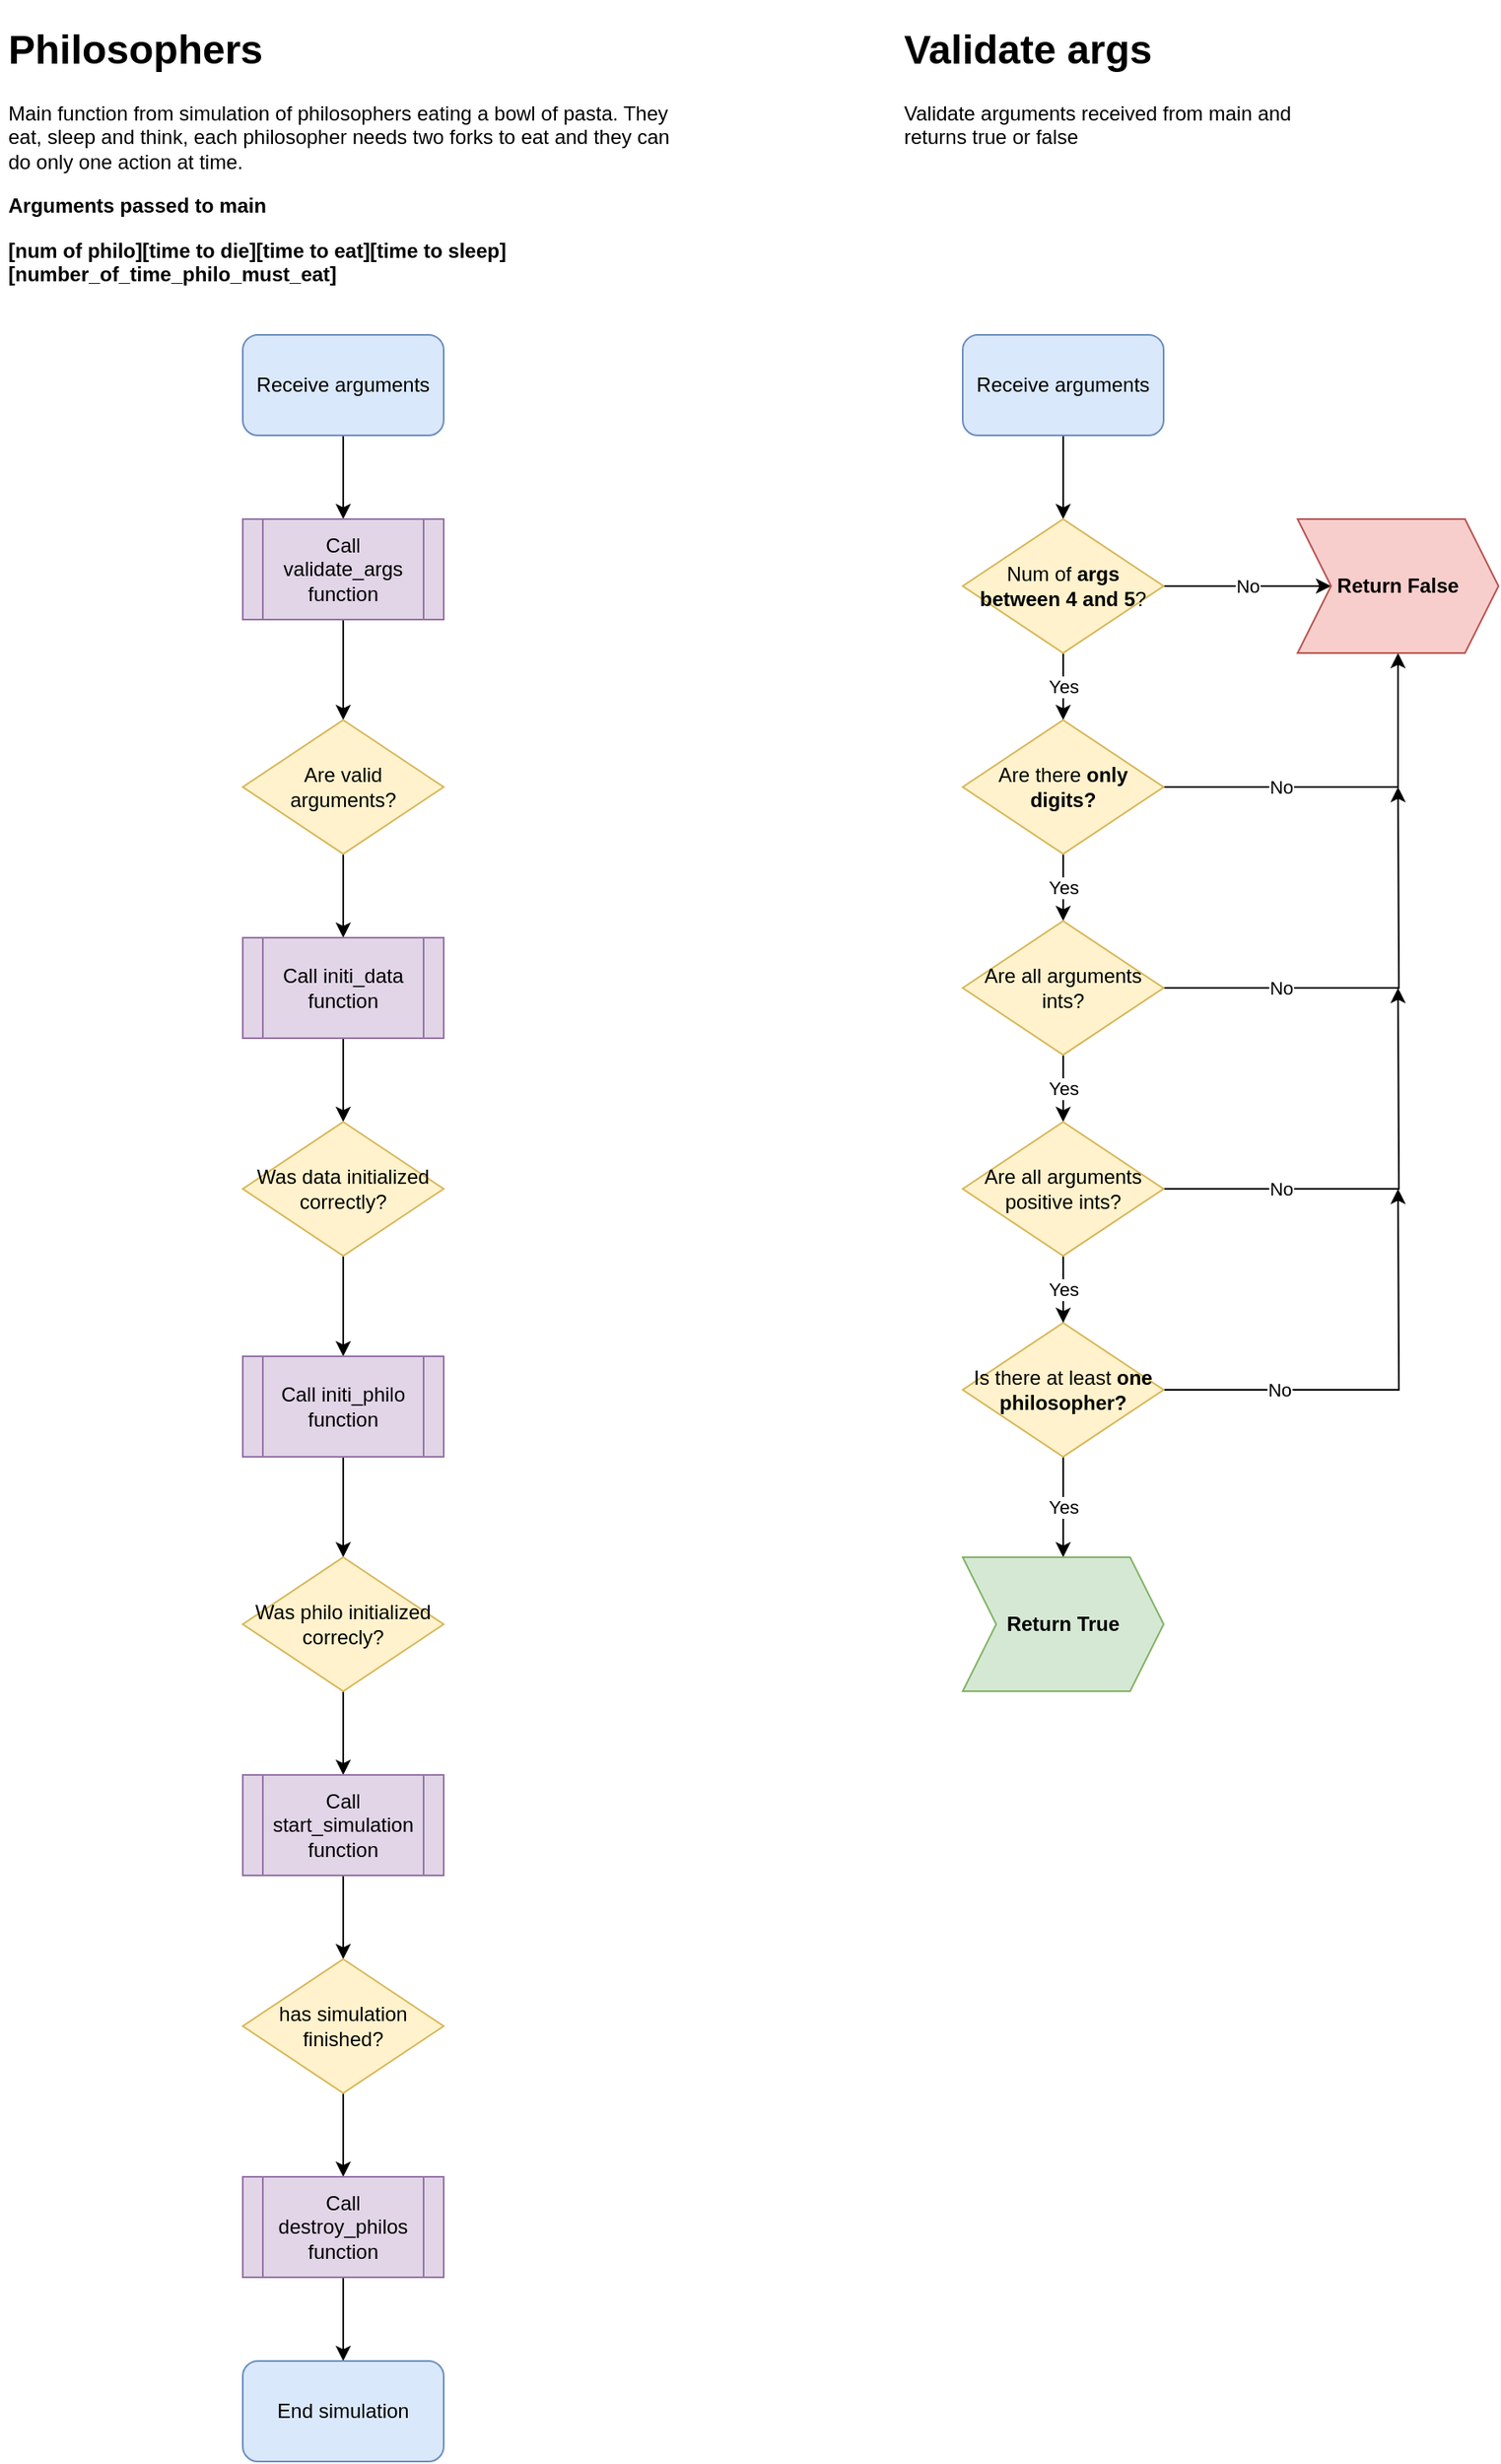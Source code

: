 <mxfile version="17.5.0" type="github">
  <diagram id="1qbDPX5Uhlmdf6nc6Lmm" name="Page-1">
    <mxGraphModel dx="1491" dy="876" grid="1" gridSize="10" guides="1" tooltips="1" connect="1" arrows="1" fold="1" page="1" pageScale="1" pageWidth="4681" pageHeight="3300" math="0" shadow="0">
      <root>
        <mxCell id="0" />
        <mxCell id="1" parent="0" />
        <mxCell id="qc8CGsAVviZXlWfKFUCm-14" value="" style="edgeStyle=orthogonalEdgeStyle;rounded=0;orthogonalLoop=1;jettySize=auto;html=1;" edge="1" parent="1" source="qc8CGsAVviZXlWfKFUCm-1" target="qc8CGsAVviZXlWfKFUCm-13">
          <mxGeometry relative="1" as="geometry" />
        </mxCell>
        <mxCell id="qc8CGsAVviZXlWfKFUCm-1" value="Receive arguments" style="rounded=1;whiteSpace=wrap;html=1;fillColor=#dae8fc;strokeColor=#6c8ebf;" vertex="1" parent="1">
          <mxGeometry x="250" y="230" width="120" height="60" as="geometry" />
        </mxCell>
        <mxCell id="qc8CGsAVviZXlWfKFUCm-16" value="" style="edgeStyle=orthogonalEdgeStyle;rounded=0;orthogonalLoop=1;jettySize=auto;html=1;" edge="1" parent="1" source="qc8CGsAVviZXlWfKFUCm-13" target="qc8CGsAVviZXlWfKFUCm-15">
          <mxGeometry relative="1" as="geometry" />
        </mxCell>
        <mxCell id="qc8CGsAVviZXlWfKFUCm-13" value="Call validate_args function" style="shape=process;whiteSpace=wrap;html=1;backgroundOutline=1;fillColor=#e1d5e7;strokeColor=#9673a6;rounded=0;" vertex="1" parent="1">
          <mxGeometry x="250" y="340" width="120" height="60" as="geometry" />
        </mxCell>
        <mxCell id="qc8CGsAVviZXlWfKFUCm-21" value="" style="edgeStyle=orthogonalEdgeStyle;rounded=0;orthogonalLoop=1;jettySize=auto;html=1;" edge="1" parent="1" source="qc8CGsAVviZXlWfKFUCm-15" target="qc8CGsAVviZXlWfKFUCm-20">
          <mxGeometry relative="1" as="geometry" />
        </mxCell>
        <mxCell id="qc8CGsAVviZXlWfKFUCm-15" value="Are valid &lt;br&gt;arguments?" style="rhombus;whiteSpace=wrap;html=1;fillColor=#fff2cc;strokeColor=#d6b656;rounded=0;" vertex="1" parent="1">
          <mxGeometry x="250" y="460" width="120" height="80" as="geometry" />
        </mxCell>
        <mxCell id="qc8CGsAVviZXlWfKFUCm-23" value="" style="edgeStyle=orthogonalEdgeStyle;rounded=0;orthogonalLoop=1;jettySize=auto;html=1;" edge="1" parent="1" source="qc8CGsAVviZXlWfKFUCm-20" target="qc8CGsAVviZXlWfKFUCm-22">
          <mxGeometry relative="1" as="geometry" />
        </mxCell>
        <mxCell id="qc8CGsAVviZXlWfKFUCm-20" value="Call initi_data function" style="shape=process;whiteSpace=wrap;html=1;backgroundOutline=1;fillColor=#e1d5e7;strokeColor=#9673a6;rounded=0;" vertex="1" parent="1">
          <mxGeometry x="250" y="590" width="120" height="60" as="geometry" />
        </mxCell>
        <mxCell id="qc8CGsAVviZXlWfKFUCm-25" value="" style="edgeStyle=orthogonalEdgeStyle;rounded=0;orthogonalLoop=1;jettySize=auto;html=1;" edge="1" parent="1" source="qc8CGsAVviZXlWfKFUCm-22" target="qc8CGsAVviZXlWfKFUCm-24">
          <mxGeometry relative="1" as="geometry" />
        </mxCell>
        <mxCell id="qc8CGsAVviZXlWfKFUCm-22" value="Was data initialized correctly?" style="rhombus;whiteSpace=wrap;html=1;fillColor=#fff2cc;strokeColor=#d6b656;rounded=0;" vertex="1" parent="1">
          <mxGeometry x="250" y="700" width="120" height="80" as="geometry" />
        </mxCell>
        <mxCell id="qc8CGsAVviZXlWfKFUCm-27" value="" style="edgeStyle=orthogonalEdgeStyle;rounded=0;orthogonalLoop=1;jettySize=auto;html=1;" edge="1" parent="1" source="qc8CGsAVviZXlWfKFUCm-24" target="qc8CGsAVviZXlWfKFUCm-26">
          <mxGeometry relative="1" as="geometry" />
        </mxCell>
        <mxCell id="qc8CGsAVviZXlWfKFUCm-24" value="Call initi_philo function" style="shape=process;whiteSpace=wrap;html=1;backgroundOutline=1;fillColor=#e1d5e7;strokeColor=#9673a6;rounded=0;" vertex="1" parent="1">
          <mxGeometry x="250" y="840" width="120" height="60" as="geometry" />
        </mxCell>
        <mxCell id="qc8CGsAVviZXlWfKFUCm-30" value="" style="edgeStyle=orthogonalEdgeStyle;rounded=0;orthogonalLoop=1;jettySize=auto;html=1;" edge="1" parent="1" source="qc8CGsAVviZXlWfKFUCm-26" target="qc8CGsAVviZXlWfKFUCm-29">
          <mxGeometry relative="1" as="geometry" />
        </mxCell>
        <mxCell id="qc8CGsAVviZXlWfKFUCm-26" value="Was philo initialized correcly?" style="rhombus;whiteSpace=wrap;html=1;fillColor=#fff2cc;strokeColor=#d6b656;rounded=0;" vertex="1" parent="1">
          <mxGeometry x="250" y="960" width="120" height="80" as="geometry" />
        </mxCell>
        <mxCell id="qc8CGsAVviZXlWfKFUCm-38" value="" style="edgeStyle=orthogonalEdgeStyle;rounded=0;orthogonalLoop=1;jettySize=auto;html=1;" edge="1" parent="1" source="qc8CGsAVviZXlWfKFUCm-29" target="qc8CGsAVviZXlWfKFUCm-37">
          <mxGeometry relative="1" as="geometry" />
        </mxCell>
        <mxCell id="qc8CGsAVviZXlWfKFUCm-29" value="Call start_simulation&lt;br&gt;function" style="shape=process;whiteSpace=wrap;html=1;backgroundOutline=1;fillColor=#e1d5e7;strokeColor=#9673a6;rounded=0;" vertex="1" parent="1">
          <mxGeometry x="250" y="1090" width="120" height="60" as="geometry" />
        </mxCell>
        <mxCell id="qc8CGsAVviZXlWfKFUCm-212" style="edgeStyle=orthogonalEdgeStyle;rounded=0;orthogonalLoop=1;jettySize=auto;html=1;" edge="1" parent="1" source="qc8CGsAVviZXlWfKFUCm-37" target="qc8CGsAVviZXlWfKFUCm-210">
          <mxGeometry relative="1" as="geometry" />
        </mxCell>
        <mxCell id="qc8CGsAVviZXlWfKFUCm-37" value="has simulation finished?" style="rhombus;whiteSpace=wrap;html=1;fillColor=#fff2cc;strokeColor=#d6b656;rounded=0;" vertex="1" parent="1">
          <mxGeometry x="250" y="1200" width="120" height="80" as="geometry" />
        </mxCell>
        <mxCell id="qc8CGsAVviZXlWfKFUCm-209" value="" style="edgeStyle=orthogonalEdgeStyle;rounded=0;orthogonalLoop=1;jettySize=auto;html=1;" edge="1" parent="1" source="qc8CGsAVviZXlWfKFUCm-210" target="qc8CGsAVviZXlWfKFUCm-211">
          <mxGeometry relative="1" as="geometry" />
        </mxCell>
        <mxCell id="qc8CGsAVviZXlWfKFUCm-210" value="Call destroy_philos function" style="shape=process;whiteSpace=wrap;html=1;backgroundOutline=1;fillColor=#e1d5e7;strokeColor=#9673a6;rounded=0;" vertex="1" parent="1">
          <mxGeometry x="250" y="1330" width="120" height="60" as="geometry" />
        </mxCell>
        <mxCell id="qc8CGsAVviZXlWfKFUCm-211" value="End simulation" style="rounded=1;whiteSpace=wrap;html=1;fillColor=#dae8fc;strokeColor=#6c8ebf;" vertex="1" parent="1">
          <mxGeometry x="250" y="1440" width="120" height="60" as="geometry" />
        </mxCell>
        <mxCell id="qc8CGsAVviZXlWfKFUCm-222" value="" style="edgeStyle=orthogonalEdgeStyle;rounded=0;orthogonalLoop=1;jettySize=auto;html=1;" edge="1" parent="1" source="qc8CGsAVviZXlWfKFUCm-213" target="qc8CGsAVviZXlWfKFUCm-221">
          <mxGeometry relative="1" as="geometry" />
        </mxCell>
        <mxCell id="qc8CGsAVviZXlWfKFUCm-213" value="Receive arguments" style="rounded=1;whiteSpace=wrap;html=1;fillColor=#dae8fc;strokeColor=#6c8ebf;" vertex="1" parent="1">
          <mxGeometry x="680" y="230" width="120" height="60" as="geometry" />
        </mxCell>
        <mxCell id="qc8CGsAVviZXlWfKFUCm-226" value="Yes" style="edgeStyle=orthogonalEdgeStyle;rounded=0;orthogonalLoop=1;jettySize=auto;html=1;" edge="1" parent="1" source="qc8CGsAVviZXlWfKFUCm-221" target="qc8CGsAVviZXlWfKFUCm-225">
          <mxGeometry relative="1" as="geometry" />
        </mxCell>
        <mxCell id="qc8CGsAVviZXlWfKFUCm-234" value="No" style="edgeStyle=orthogonalEdgeStyle;rounded=0;orthogonalLoop=1;jettySize=auto;html=1;" edge="1" parent="1" source="qc8CGsAVviZXlWfKFUCm-221" target="qc8CGsAVviZXlWfKFUCm-233">
          <mxGeometry relative="1" as="geometry" />
        </mxCell>
        <mxCell id="qc8CGsAVviZXlWfKFUCm-221" value="&lt;span&gt;Num of&amp;nbsp;&lt;/span&gt;&lt;b&gt;args between 4 and 5&lt;/b&gt;&lt;span&gt;?&lt;/span&gt;" style="rhombus;whiteSpace=wrap;html=1;rounded=0;fillColor=#fff2cc;strokeColor=#d6b656;" vertex="1" parent="1">
          <mxGeometry x="680" y="340" width="120" height="80" as="geometry" />
        </mxCell>
        <mxCell id="qc8CGsAVviZXlWfKFUCm-238" value="No" style="edgeStyle=orthogonalEdgeStyle;rounded=0;orthogonalLoop=1;jettySize=auto;html=1;" edge="1" parent="1" source="qc8CGsAVviZXlWfKFUCm-223">
          <mxGeometry x="-0.461" relative="1" as="geometry">
            <mxPoint x="940" y="740" as="targetPoint" />
            <mxPoint x="-1" as="offset" />
          </mxGeometry>
        </mxCell>
        <mxCell id="qc8CGsAVviZXlWfKFUCm-240" value="Yes" style="edgeStyle=orthogonalEdgeStyle;rounded=0;orthogonalLoop=1;jettySize=auto;html=1;" edge="1" parent="1" source="qc8CGsAVviZXlWfKFUCm-223" target="qc8CGsAVviZXlWfKFUCm-239">
          <mxGeometry relative="1" as="geometry" />
        </mxCell>
        <mxCell id="qc8CGsAVviZXlWfKFUCm-223" value="Is there at least &lt;b&gt;one philosopher?&lt;/b&gt;" style="rhombus;whiteSpace=wrap;html=1;rounded=0;labelBackgroundColor=none;labelBorderColor=none;fillColor=#fff2cc;strokeColor=#d6b656;" vertex="1" parent="1">
          <mxGeometry x="680" y="820" width="120" height="80" as="geometry" />
        </mxCell>
        <mxCell id="qc8CGsAVviZXlWfKFUCm-229" value="Yes" style="edgeStyle=orthogonalEdgeStyle;rounded=0;orthogonalLoop=1;jettySize=auto;html=1;" edge="1" parent="1" source="qc8CGsAVviZXlWfKFUCm-225" target="qc8CGsAVviZXlWfKFUCm-228">
          <mxGeometry relative="1" as="geometry" />
        </mxCell>
        <mxCell id="qc8CGsAVviZXlWfKFUCm-235" value="No" style="edgeStyle=orthogonalEdgeStyle;rounded=0;orthogonalLoop=1;jettySize=auto;html=1;entryX=0.5;entryY=1;entryDx=0;entryDy=0;" edge="1" parent="1" source="qc8CGsAVviZXlWfKFUCm-225" target="qc8CGsAVviZXlWfKFUCm-233">
          <mxGeometry x="-0.363" relative="1" as="geometry">
            <mxPoint as="offset" />
          </mxGeometry>
        </mxCell>
        <mxCell id="qc8CGsAVviZXlWfKFUCm-225" value="Are there &lt;b&gt;only digits?&lt;/b&gt;" style="rhombus;whiteSpace=wrap;html=1;fillColor=#fff2cc;strokeColor=#d6b656;rounded=0;" vertex="1" parent="1">
          <mxGeometry x="680" y="460" width="120" height="80" as="geometry" />
        </mxCell>
        <mxCell id="qc8CGsAVviZXlWfKFUCm-231" value="Yes" style="edgeStyle=orthogonalEdgeStyle;rounded=0;orthogonalLoop=1;jettySize=auto;html=1;" edge="1" parent="1" source="qc8CGsAVviZXlWfKFUCm-228" target="qc8CGsAVviZXlWfKFUCm-230">
          <mxGeometry relative="1" as="geometry" />
        </mxCell>
        <mxCell id="qc8CGsAVviZXlWfKFUCm-236" value="No" style="edgeStyle=orthogonalEdgeStyle;rounded=0;orthogonalLoop=1;jettySize=auto;html=1;" edge="1" parent="1" source="qc8CGsAVviZXlWfKFUCm-228">
          <mxGeometry x="-0.461" relative="1" as="geometry">
            <mxPoint x="940" y="500" as="targetPoint" />
            <mxPoint as="offset" />
          </mxGeometry>
        </mxCell>
        <mxCell id="qc8CGsAVviZXlWfKFUCm-228" value="Are all arguments ints?" style="rhombus;whiteSpace=wrap;html=1;fillColor=#fff2cc;strokeColor=#d6b656;rounded=0;" vertex="1" parent="1">
          <mxGeometry x="680" y="580" width="120" height="80" as="geometry" />
        </mxCell>
        <mxCell id="qc8CGsAVviZXlWfKFUCm-232" value="Yes" style="edgeStyle=orthogonalEdgeStyle;rounded=0;orthogonalLoop=1;jettySize=auto;html=1;" edge="1" parent="1" source="qc8CGsAVviZXlWfKFUCm-230" target="qc8CGsAVviZXlWfKFUCm-223">
          <mxGeometry relative="1" as="geometry" />
        </mxCell>
        <mxCell id="qc8CGsAVviZXlWfKFUCm-237" value="No" style="edgeStyle=orthogonalEdgeStyle;rounded=0;orthogonalLoop=1;jettySize=auto;html=1;" edge="1" parent="1" source="qc8CGsAVviZXlWfKFUCm-230">
          <mxGeometry x="-0.461" relative="1" as="geometry">
            <mxPoint x="940" y="620" as="targetPoint" />
            <mxPoint as="offset" />
          </mxGeometry>
        </mxCell>
        <mxCell id="qc8CGsAVviZXlWfKFUCm-230" value="Are all arguments positive ints?" style="rhombus;whiteSpace=wrap;html=1;fillColor=#fff2cc;strokeColor=#d6b656;rounded=0;" vertex="1" parent="1">
          <mxGeometry x="680" y="700" width="120" height="80" as="geometry" />
        </mxCell>
        <mxCell id="qc8CGsAVviZXlWfKFUCm-233" value="&lt;b&gt;Return False&lt;/b&gt;" style="shape=step;perimeter=stepPerimeter;whiteSpace=wrap;html=1;fixedSize=1;fillColor=#f8cecc;strokeColor=#b85450;rounded=0;" vertex="1" parent="1">
          <mxGeometry x="880" y="340" width="120" height="80" as="geometry" />
        </mxCell>
        <mxCell id="qc8CGsAVviZXlWfKFUCm-239" value="&lt;b&gt;Return True&lt;/b&gt;" style="shape=step;perimeter=stepPerimeter;whiteSpace=wrap;html=1;fixedSize=1;fillColor=#d5e8d4;strokeColor=#82b366;rounded=0;labelBackgroundColor=none;labelBorderColor=none;" vertex="1" parent="1">
          <mxGeometry x="680" y="960" width="120" height="80" as="geometry" />
        </mxCell>
        <mxCell id="qc8CGsAVviZXlWfKFUCm-241" value="&lt;h1&gt;Philosophers&lt;/h1&gt;&lt;p&gt;Main function from simulation of philosophers eating a bowl of pasta. They eat, sleep and think, each philosopher needs two forks to eat and they can do only one action at time.&lt;/p&gt;&lt;p&gt;&lt;b&gt;Arguments passed to main&lt;/b&gt;&lt;/p&gt;&lt;p&gt;&lt;b&gt;[num of philo][time to die][time to eat][time to sleep][number_of_time_philo_must_eat]&lt;/b&gt;&lt;br&gt;&lt;/p&gt;" style="text;html=1;strokeColor=none;fillColor=none;spacing=5;spacingTop=-20;whiteSpace=wrap;overflow=hidden;rounded=0;labelBackgroundColor=none;labelBorderColor=none;" vertex="1" parent="1">
          <mxGeometry x="105" y="40" width="410" height="170" as="geometry" />
        </mxCell>
        <mxCell id="qc8CGsAVviZXlWfKFUCm-242" value="&lt;h1&gt;Validate args&lt;/h1&gt;&lt;p&gt;Validate arguments received from main and returns true or false&lt;/p&gt;" style="text;html=1;strokeColor=none;fillColor=none;spacing=5;spacingTop=-20;whiteSpace=wrap;overflow=hidden;rounded=0;labelBackgroundColor=none;labelBorderColor=none;" vertex="1" parent="1">
          <mxGeometry x="640" y="40" width="260" height="120" as="geometry" />
        </mxCell>
      </root>
    </mxGraphModel>
  </diagram>
</mxfile>
